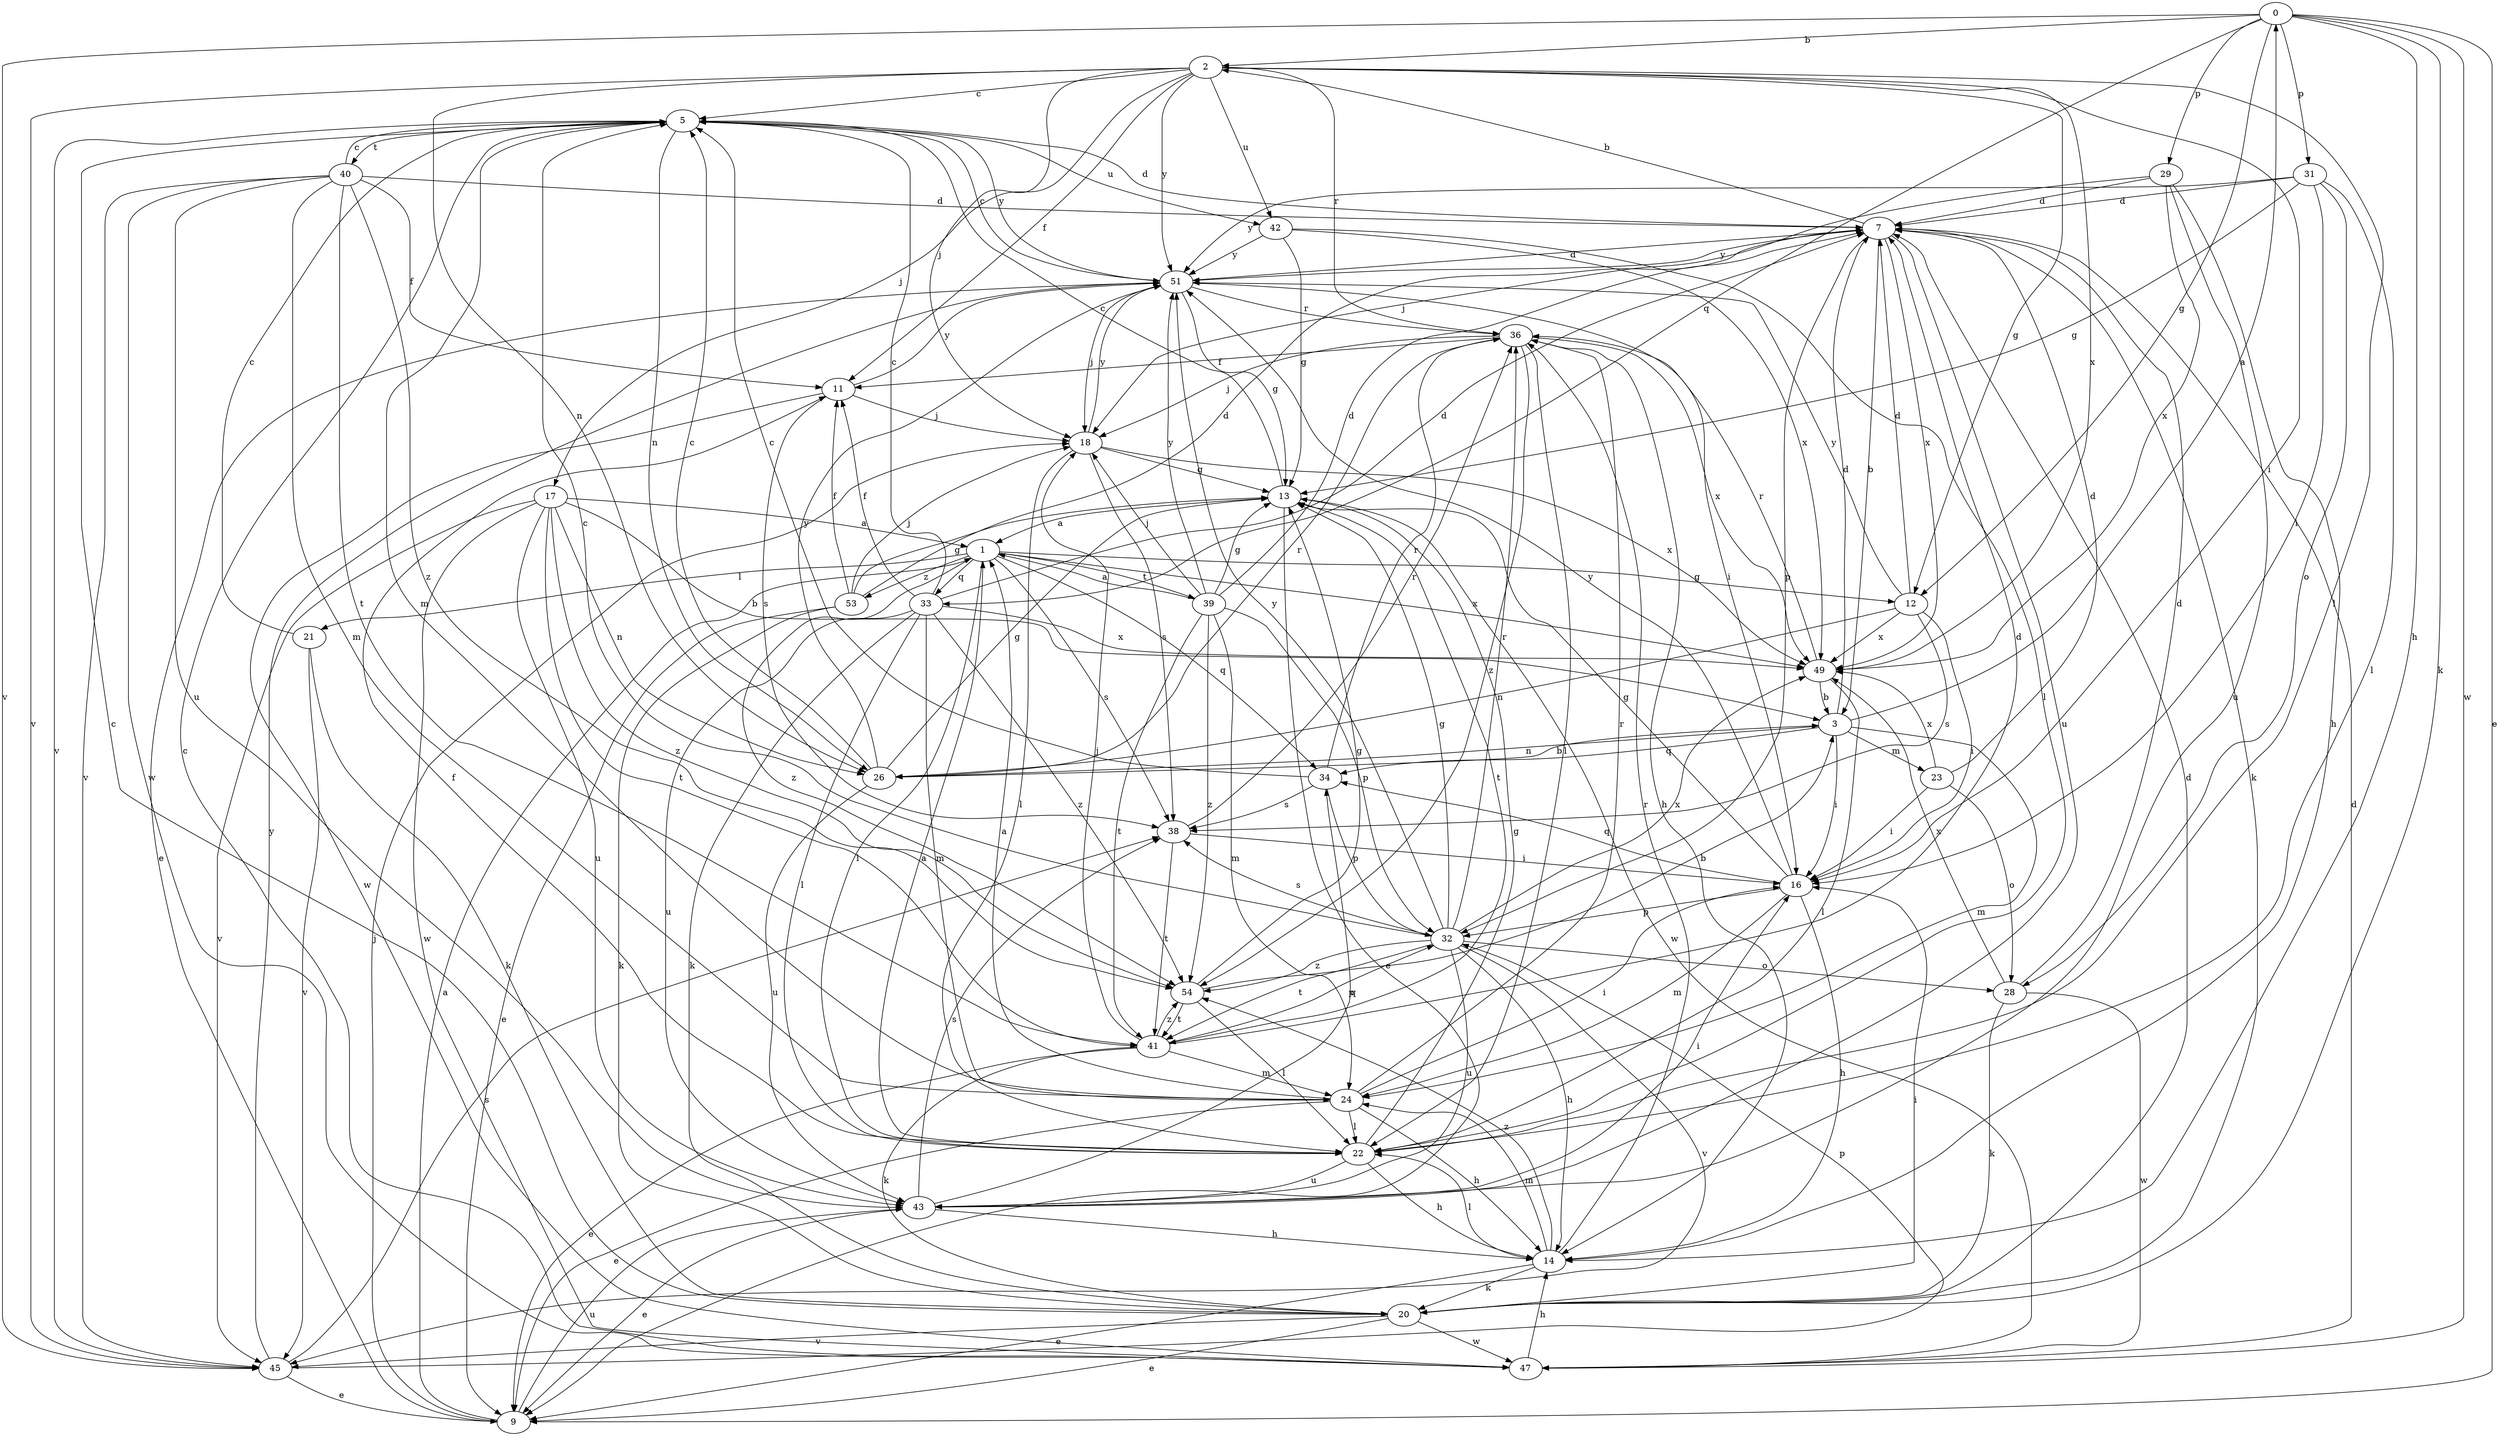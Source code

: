 strict digraph  {
0;
1;
2;
3;
5;
7;
9;
11;
12;
13;
14;
16;
17;
18;
20;
21;
22;
23;
24;
26;
28;
29;
31;
32;
33;
34;
36;
38;
39;
40;
41;
42;
43;
45;
47;
49;
51;
53;
54;
0 -> 2  [label=b];
0 -> 9  [label=e];
0 -> 12  [label=g];
0 -> 14  [label=h];
0 -> 20  [label=k];
0 -> 29  [label=p];
0 -> 31  [label=p];
0 -> 33  [label=q];
0 -> 45  [label=v];
0 -> 47  [label=w];
1 -> 12  [label=g];
1 -> 21  [label=l];
1 -> 22  [label=l];
1 -> 33  [label=q];
1 -> 34  [label=q];
1 -> 38  [label=s];
1 -> 39  [label=t];
1 -> 49  [label=x];
1 -> 53  [label=z];
1 -> 54  [label=z];
2 -> 5  [label=c];
2 -> 11  [label=f];
2 -> 12  [label=g];
2 -> 16  [label=i];
2 -> 17  [label=j];
2 -> 18  [label=j];
2 -> 22  [label=l];
2 -> 26  [label=n];
2 -> 36  [label=r];
2 -> 42  [label=u];
2 -> 45  [label=v];
2 -> 49  [label=x];
2 -> 51  [label=y];
3 -> 0  [label=a];
3 -> 7  [label=d];
3 -> 16  [label=i];
3 -> 23  [label=m];
3 -> 24  [label=m];
3 -> 26  [label=n];
3 -> 34  [label=q];
5 -> 7  [label=d];
5 -> 24  [label=m];
5 -> 26  [label=n];
5 -> 40  [label=t];
5 -> 42  [label=u];
5 -> 45  [label=v];
5 -> 51  [label=y];
7 -> 2  [label=b];
7 -> 3  [label=b];
7 -> 20  [label=k];
7 -> 32  [label=p];
7 -> 43  [label=u];
7 -> 49  [label=x];
7 -> 51  [label=y];
9 -> 1  [label=a];
9 -> 18  [label=j];
9 -> 43  [label=u];
11 -> 18  [label=j];
11 -> 38  [label=s];
11 -> 47  [label=w];
11 -> 51  [label=y];
12 -> 7  [label=d];
12 -> 16  [label=i];
12 -> 26  [label=n];
12 -> 38  [label=s];
12 -> 49  [label=x];
12 -> 51  [label=y];
13 -> 1  [label=a];
13 -> 5  [label=c];
13 -> 9  [label=e];
13 -> 41  [label=t];
13 -> 47  [label=w];
14 -> 9  [label=e];
14 -> 20  [label=k];
14 -> 22  [label=l];
14 -> 24  [label=m];
14 -> 36  [label=r];
14 -> 54  [label=z];
16 -> 13  [label=g];
16 -> 14  [label=h];
16 -> 24  [label=m];
16 -> 32  [label=p];
16 -> 34  [label=q];
16 -> 51  [label=y];
17 -> 1  [label=a];
17 -> 3  [label=b];
17 -> 26  [label=n];
17 -> 41  [label=t];
17 -> 43  [label=u];
17 -> 45  [label=v];
17 -> 47  [label=w];
17 -> 54  [label=z];
18 -> 13  [label=g];
18 -> 22  [label=l];
18 -> 38  [label=s];
18 -> 49  [label=x];
18 -> 51  [label=y];
20 -> 5  [label=c];
20 -> 7  [label=d];
20 -> 9  [label=e];
20 -> 16  [label=i];
20 -> 45  [label=v];
20 -> 47  [label=w];
21 -> 5  [label=c];
21 -> 20  [label=k];
21 -> 45  [label=v];
22 -> 1  [label=a];
22 -> 11  [label=f];
22 -> 13  [label=g];
22 -> 14  [label=h];
22 -> 43  [label=u];
23 -> 7  [label=d];
23 -> 16  [label=i];
23 -> 28  [label=o];
23 -> 49  [label=x];
24 -> 1  [label=a];
24 -> 9  [label=e];
24 -> 14  [label=h];
24 -> 16  [label=i];
24 -> 22  [label=l];
24 -> 36  [label=r];
26 -> 3  [label=b];
26 -> 5  [label=c];
26 -> 13  [label=g];
26 -> 36  [label=r];
26 -> 43  [label=u];
26 -> 51  [label=y];
28 -> 7  [label=d];
28 -> 20  [label=k];
28 -> 47  [label=w];
28 -> 49  [label=x];
29 -> 7  [label=d];
29 -> 14  [label=h];
29 -> 18  [label=j];
29 -> 43  [label=u];
29 -> 49  [label=x];
31 -> 7  [label=d];
31 -> 13  [label=g];
31 -> 16  [label=i];
31 -> 22  [label=l];
31 -> 28  [label=o];
31 -> 51  [label=y];
32 -> 5  [label=c];
32 -> 13  [label=g];
32 -> 14  [label=h];
32 -> 28  [label=o];
32 -> 36  [label=r];
32 -> 38  [label=s];
32 -> 41  [label=t];
32 -> 43  [label=u];
32 -> 45  [label=v];
32 -> 49  [label=x];
32 -> 51  [label=y];
32 -> 54  [label=z];
33 -> 5  [label=c];
33 -> 7  [label=d];
33 -> 11  [label=f];
33 -> 20  [label=k];
33 -> 22  [label=l];
33 -> 24  [label=m];
33 -> 43  [label=u];
33 -> 49  [label=x];
33 -> 54  [label=z];
34 -> 5  [label=c];
34 -> 32  [label=p];
34 -> 36  [label=r];
34 -> 38  [label=s];
36 -> 11  [label=f];
36 -> 14  [label=h];
36 -> 18  [label=j];
36 -> 22  [label=l];
36 -> 49  [label=x];
36 -> 54  [label=z];
38 -> 16  [label=i];
38 -> 36  [label=r];
38 -> 41  [label=t];
39 -> 1  [label=a];
39 -> 7  [label=d];
39 -> 13  [label=g];
39 -> 18  [label=j];
39 -> 24  [label=m];
39 -> 32  [label=p];
39 -> 41  [label=t];
39 -> 51  [label=y];
39 -> 54  [label=z];
40 -> 5  [label=c];
40 -> 7  [label=d];
40 -> 11  [label=f];
40 -> 24  [label=m];
40 -> 41  [label=t];
40 -> 43  [label=u];
40 -> 45  [label=v];
40 -> 47  [label=w];
40 -> 54  [label=z];
41 -> 7  [label=d];
41 -> 9  [label=e];
41 -> 18  [label=j];
41 -> 20  [label=k];
41 -> 24  [label=m];
41 -> 32  [label=p];
41 -> 54  [label=z];
42 -> 13  [label=g];
42 -> 22  [label=l];
42 -> 49  [label=x];
42 -> 51  [label=y];
43 -> 9  [label=e];
43 -> 14  [label=h];
43 -> 16  [label=i];
43 -> 34  [label=q];
43 -> 38  [label=s];
45 -> 9  [label=e];
45 -> 32  [label=p];
45 -> 38  [label=s];
45 -> 51  [label=y];
47 -> 5  [label=c];
47 -> 7  [label=d];
47 -> 14  [label=h];
49 -> 3  [label=b];
49 -> 22  [label=l];
49 -> 36  [label=r];
51 -> 5  [label=c];
51 -> 7  [label=d];
51 -> 9  [label=e];
51 -> 13  [label=g];
51 -> 16  [label=i];
51 -> 18  [label=j];
51 -> 36  [label=r];
53 -> 7  [label=d];
53 -> 9  [label=e];
53 -> 11  [label=f];
53 -> 13  [label=g];
53 -> 18  [label=j];
53 -> 20  [label=k];
54 -> 3  [label=b];
54 -> 13  [label=g];
54 -> 22  [label=l];
54 -> 41  [label=t];
}
